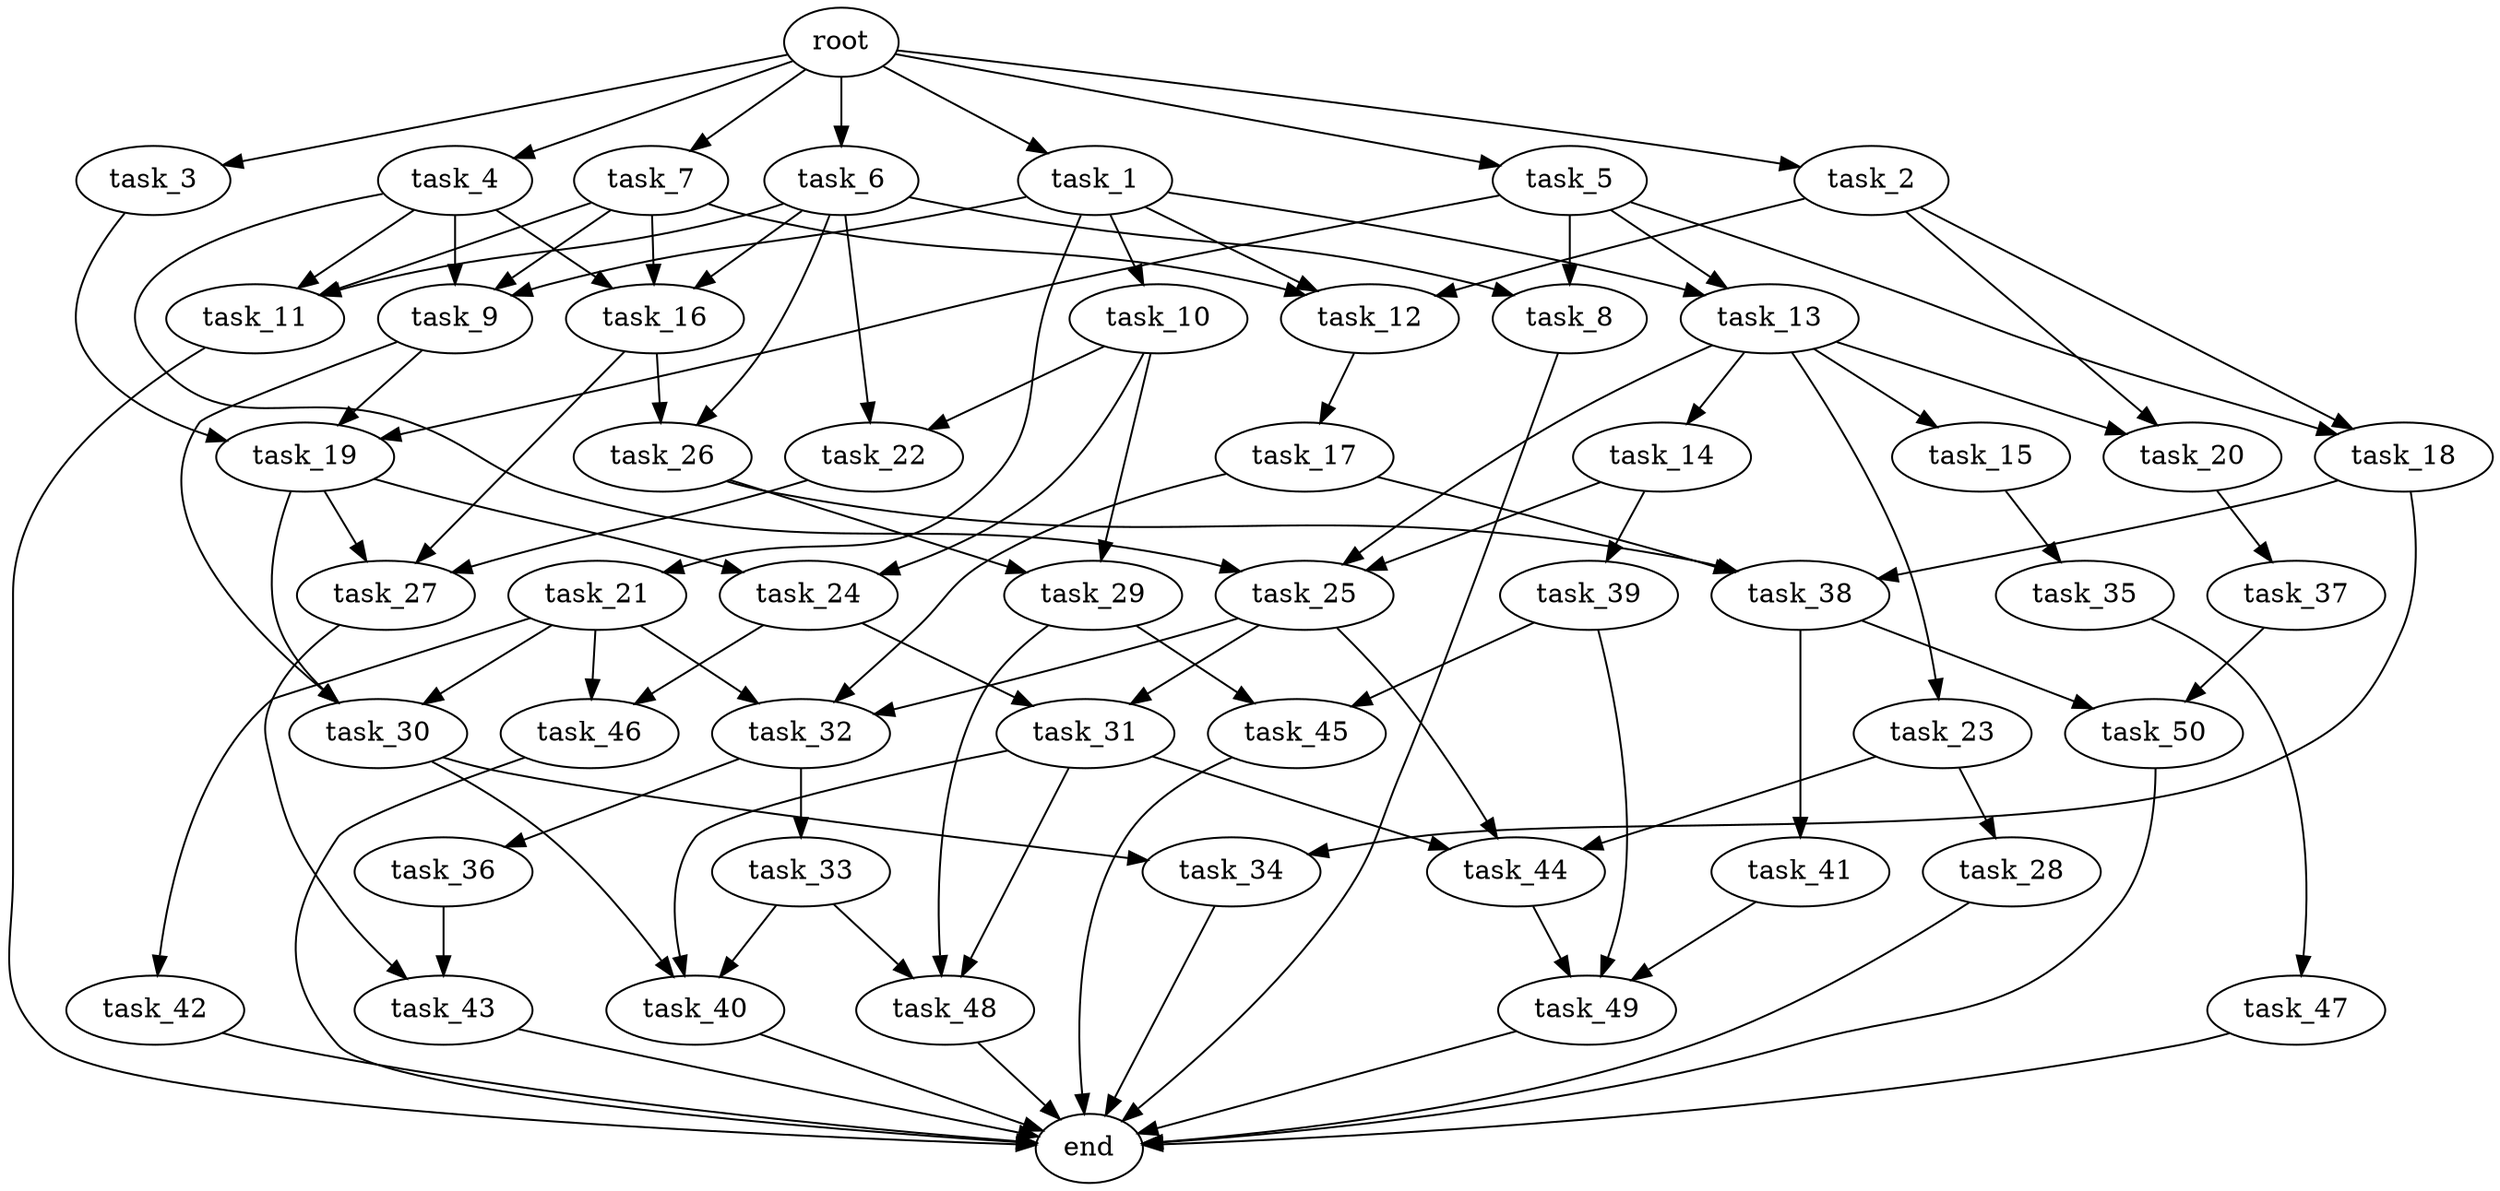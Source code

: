 digraph G {
  root [size="0.000000e+00"];
  task_1 [size="1.027338e+09"];
  task_2 [size="2.832120e+09"];
  task_3 [size="5.704719e+09"];
  task_4 [size="9.104974e+09"];
  task_5 [size="2.704077e+09"];
  task_6 [size="1.129918e+09"];
  task_7 [size="1.102475e+09"];
  task_8 [size="6.939163e+07"];
  task_9 [size="8.418235e+08"];
  task_10 [size="8.155859e+09"];
  task_11 [size="9.614814e+09"];
  task_12 [size="6.933981e+09"];
  task_13 [size="3.968318e+09"];
  task_14 [size="5.772887e+09"];
  task_15 [size="1.896420e+09"];
  task_16 [size="1.210850e+09"];
  task_17 [size="8.547352e+09"];
  task_18 [size="4.122468e+09"];
  task_19 [size="1.539209e+09"];
  task_20 [size="9.057742e+09"];
  task_21 [size="8.288657e+09"];
  task_22 [size="8.208089e+09"];
  task_23 [size="3.062565e+08"];
  task_24 [size="4.502796e+09"];
  task_25 [size="8.900405e+09"];
  task_26 [size="1.522316e+09"];
  task_27 [size="6.193179e+09"];
  task_28 [size="5.061382e+09"];
  task_29 [size="3.027958e+09"];
  task_30 [size="3.072929e+09"];
  task_31 [size="6.183089e+09"];
  task_32 [size="5.032461e+09"];
  task_33 [size="9.603603e+09"];
  task_34 [size="3.910646e+09"];
  task_35 [size="3.640507e+09"];
  task_36 [size="2.973653e+09"];
  task_37 [size="7.419544e+08"];
  task_38 [size="5.425083e+09"];
  task_39 [size="4.634048e+09"];
  task_40 [size="9.395016e+09"];
  task_41 [size="5.998979e+09"];
  task_42 [size="2.473682e+09"];
  task_43 [size="3.856465e+09"];
  task_44 [size="8.869266e+09"];
  task_45 [size="3.270161e+09"];
  task_46 [size="6.067103e+09"];
  task_47 [size="1.018710e+09"];
  task_48 [size="4.164007e+09"];
  task_49 [size="9.565962e+09"];
  task_50 [size="6.938793e+09"];
  end [size="0.000000e+00"];

  root -> task_1 [size="1.000000e-12"];
  root -> task_2 [size="1.000000e-12"];
  root -> task_3 [size="1.000000e-12"];
  root -> task_4 [size="1.000000e-12"];
  root -> task_5 [size="1.000000e-12"];
  root -> task_6 [size="1.000000e-12"];
  root -> task_7 [size="1.000000e-12"];
  task_1 -> task_9 [size="2.806078e+07"];
  task_1 -> task_10 [size="8.155859e+08"];
  task_1 -> task_12 [size="2.311327e+08"];
  task_1 -> task_13 [size="1.984159e+08"];
  task_1 -> task_21 [size="8.288657e+08"];
  task_2 -> task_12 [size="2.311327e+08"];
  task_2 -> task_18 [size="2.061234e+08"];
  task_2 -> task_20 [size="4.528871e+08"];
  task_3 -> task_19 [size="5.130695e+07"];
  task_4 -> task_9 [size="2.806078e+07"];
  task_4 -> task_11 [size="3.204938e+08"];
  task_4 -> task_16 [size="4.036167e+07"];
  task_4 -> task_25 [size="2.966802e+08"];
  task_5 -> task_8 [size="3.469582e+06"];
  task_5 -> task_13 [size="1.984159e+08"];
  task_5 -> task_18 [size="2.061234e+08"];
  task_5 -> task_19 [size="5.130695e+07"];
  task_6 -> task_8 [size="3.469582e+06"];
  task_6 -> task_11 [size="3.204938e+08"];
  task_6 -> task_16 [size="4.036167e+07"];
  task_6 -> task_22 [size="4.104044e+08"];
  task_6 -> task_26 [size="7.611580e+07"];
  task_7 -> task_9 [size="2.806078e+07"];
  task_7 -> task_11 [size="3.204938e+08"];
  task_7 -> task_12 [size="2.311327e+08"];
  task_7 -> task_16 [size="4.036167e+07"];
  task_8 -> end [size="1.000000e-12"];
  task_9 -> task_19 [size="5.130695e+07"];
  task_9 -> task_30 [size="1.024310e+08"];
  task_10 -> task_22 [size="4.104044e+08"];
  task_10 -> task_24 [size="2.251398e+08"];
  task_10 -> task_29 [size="1.513979e+08"];
  task_11 -> end [size="1.000000e-12"];
  task_12 -> task_17 [size="8.547352e+08"];
  task_13 -> task_14 [size="5.772887e+08"];
  task_13 -> task_15 [size="1.896420e+08"];
  task_13 -> task_20 [size="4.528871e+08"];
  task_13 -> task_23 [size="3.062565e+07"];
  task_13 -> task_25 [size="2.966802e+08"];
  task_14 -> task_25 [size="2.966802e+08"];
  task_14 -> task_39 [size="4.634048e+08"];
  task_15 -> task_35 [size="3.640507e+08"];
  task_16 -> task_26 [size="7.611580e+07"];
  task_16 -> task_27 [size="2.064393e+08"];
  task_17 -> task_32 [size="1.677487e+08"];
  task_17 -> task_38 [size="1.808361e+08"];
  task_18 -> task_34 [size="1.955323e+08"];
  task_18 -> task_38 [size="1.808361e+08"];
  task_19 -> task_24 [size="2.251398e+08"];
  task_19 -> task_27 [size="2.064393e+08"];
  task_19 -> task_30 [size="1.024310e+08"];
  task_20 -> task_37 [size="7.419544e+07"];
  task_21 -> task_30 [size="1.024310e+08"];
  task_21 -> task_32 [size="1.677487e+08"];
  task_21 -> task_42 [size="2.473682e+08"];
  task_21 -> task_46 [size="3.033552e+08"];
  task_22 -> task_27 [size="2.064393e+08"];
  task_23 -> task_28 [size="5.061382e+08"];
  task_23 -> task_44 [size="2.956422e+08"];
  task_24 -> task_31 [size="3.091544e+08"];
  task_24 -> task_46 [size="3.033552e+08"];
  task_25 -> task_31 [size="3.091544e+08"];
  task_25 -> task_32 [size="1.677487e+08"];
  task_25 -> task_44 [size="2.956422e+08"];
  task_26 -> task_29 [size="1.513979e+08"];
  task_26 -> task_38 [size="1.808361e+08"];
  task_27 -> task_43 [size="1.928233e+08"];
  task_28 -> end [size="1.000000e-12"];
  task_29 -> task_45 [size="1.635080e+08"];
  task_29 -> task_48 [size="1.388002e+08"];
  task_30 -> task_34 [size="1.955323e+08"];
  task_30 -> task_40 [size="3.131672e+08"];
  task_31 -> task_40 [size="3.131672e+08"];
  task_31 -> task_44 [size="2.956422e+08"];
  task_31 -> task_48 [size="1.388002e+08"];
  task_32 -> task_33 [size="9.603603e+08"];
  task_32 -> task_36 [size="2.973653e+08"];
  task_33 -> task_40 [size="3.131672e+08"];
  task_33 -> task_48 [size="1.388002e+08"];
  task_34 -> end [size="1.000000e-12"];
  task_35 -> task_47 [size="1.018710e+08"];
  task_36 -> task_43 [size="1.928233e+08"];
  task_37 -> task_50 [size="3.469397e+08"];
  task_38 -> task_41 [size="5.998979e+08"];
  task_38 -> task_50 [size="3.469397e+08"];
  task_39 -> task_45 [size="1.635080e+08"];
  task_39 -> task_49 [size="3.188654e+08"];
  task_40 -> end [size="1.000000e-12"];
  task_41 -> task_49 [size="3.188654e+08"];
  task_42 -> end [size="1.000000e-12"];
  task_43 -> end [size="1.000000e-12"];
  task_44 -> task_49 [size="3.188654e+08"];
  task_45 -> end [size="1.000000e-12"];
  task_46 -> end [size="1.000000e-12"];
  task_47 -> end [size="1.000000e-12"];
  task_48 -> end [size="1.000000e-12"];
  task_49 -> end [size="1.000000e-12"];
  task_50 -> end [size="1.000000e-12"];
}
